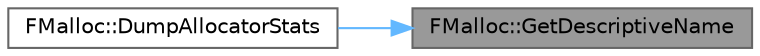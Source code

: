 digraph "FMalloc::GetDescriptiveName"
{
 // INTERACTIVE_SVG=YES
 // LATEX_PDF_SIZE
  bgcolor="transparent";
  edge [fontname=Helvetica,fontsize=10,labelfontname=Helvetica,labelfontsize=10];
  node [fontname=Helvetica,fontsize=10,shape=box,height=0.2,width=0.4];
  rankdir="RL";
  Node1 [id="Node000001",label="FMalloc::GetDescriptiveName",height=0.2,width=0.4,color="gray40", fillcolor="grey60", style="filled", fontcolor="black",tooltip="Gets descriptive name for logging purposes."];
  Node1 -> Node2 [id="edge1_Node000001_Node000002",dir="back",color="steelblue1",style="solid",tooltip=" "];
  Node2 [id="Node000002",label="FMalloc::DumpAllocatorStats",height=0.2,width=0.4,color="grey40", fillcolor="white", style="filled",URL="$d0/d15/classFMalloc.html#ac9c708c7fcc6100edd1db2730efddb88",tooltip="Dumps current allocator stats to the log."];
}
